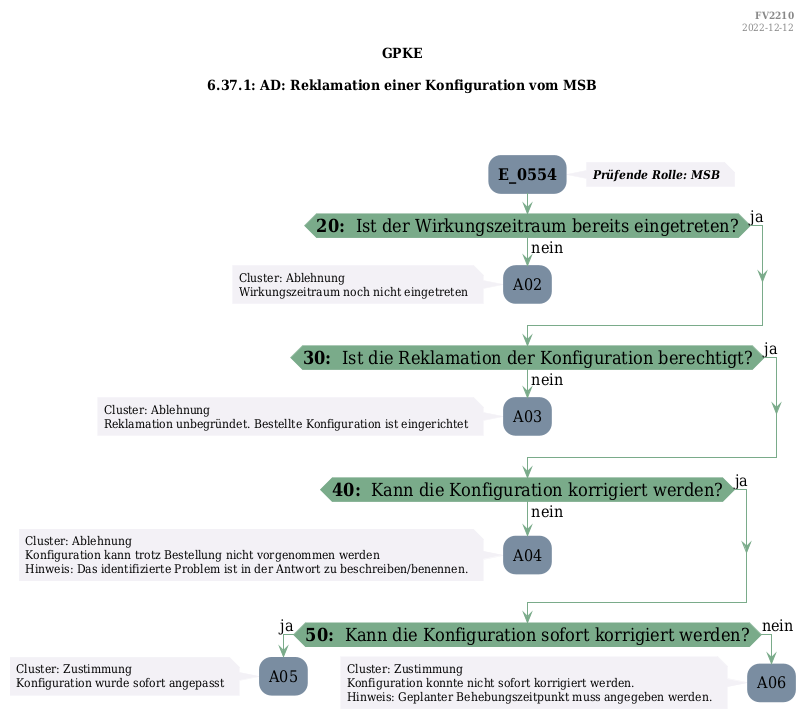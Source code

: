@startuml
skinparam Shadowing false
skinparam NoteBorderColor #f3f1f6
skinparam NoteBackgroundColor #f3f1f6
skinparam NoteFontSize 12
skinparam ActivityBorderColor none
skinparam ActivityBackgroundColor #7a8da1
skinparam ActivityFontSize 16
skinparam ArrowColor #7aab8a
skinparam ArrowFontSize 16
skinparam ActivityDiamondBackgroundColor #7aab8a
skinparam ActivityDiamondBorderColor #7aab8a
skinparam ActivityDiamondFontSize 18
skinparam defaultFontName DejaVu Serif Condensed
skinparam ActivityEndColor #669580

header
<b>FV2210
2022-12-12
endheader

title
GPKE

6.37.1: AD: Reklamation einer Konfiguration vom MSB



end title
:<b>E_0554</b>;
note right
<b><i>Prüfende Rolle: MSB
end note

if (<b>20: </b> Ist der Wirkungszeitraum bereits eingetreten?) then (ja)
else (nein)
    :A02;
    note left
        Cluster: Ablehnung
        Wirkungszeitraum noch nicht eingetreten
    endnote
    kill;
endif
if (<b>30: </b> Ist die Reklamation der Konfiguration berechtigt?) then (ja)
else (nein)
    :A03;
    note left
        Cluster: Ablehnung
        Reklamation unbegründet. Bestellte Konfiguration ist eingerichtet
    endnote
    kill;
endif
if (<b>40: </b> Kann die Konfiguration korrigiert werden?) then (ja)
else (nein)
    :A04;
    note left
        Cluster: Ablehnung
        Konfiguration kann trotz Bestellung nicht vorgenommen werden 
        Hinweis: Das identifizierte Problem ist in der Antwort zu beschreiben/benennen.
    endnote
    kill;
endif
if (<b>50: </b> Kann die Konfiguration sofort korrigiert werden?) then (ja)
    :A05;
    note left
        Cluster: Zustimmung
        Konfiguration wurde sofort angepasst
    endnote
    kill;
else (nein)
    :A06;
    note left
        Cluster: Zustimmung
        Konfiguration konnte nicht sofort korrigiert werden.
        Hinweis: Geplanter Behebungszeitpunkt muss angegeben werden.
    endnote
    kill;
endif

@enduml
